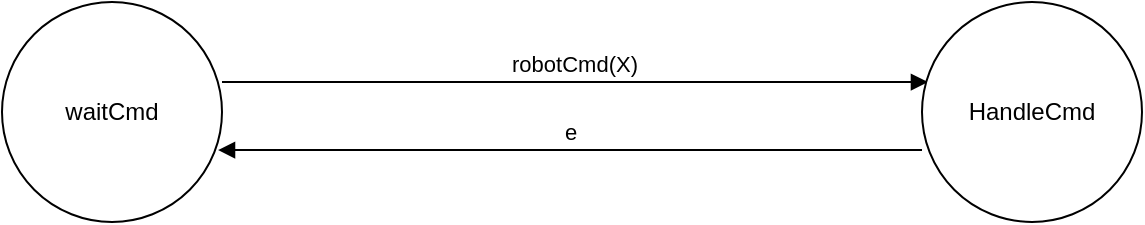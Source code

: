 <mxfile version="11.3.0" type="device" pages="1"><diagram id="IKSRVjYBjlCI-ISWIkSk" name="Page-1"><mxGraphModel dx="854" dy="504" grid="1" gridSize="10" guides="1" tooltips="1" connect="1" arrows="1" fold="1" page="1" pageScale="1" pageWidth="827" pageHeight="1169" math="0" shadow="0"><root><mxCell id="0"/><mxCell id="1" parent="0"/><mxCell id="gdaT4UBnmm5U6Vabwcvu-3" value="robotCmd(X)" style="html=1;verticalAlign=bottom;endArrow=block;entryX=0.027;entryY=0.417;entryDx=0;entryDy=0;entryPerimeter=0;" edge="1" parent="1"><mxGeometry width="80" relative="1" as="geometry"><mxPoint x="240.0" y="260" as="sourcePoint"/><mxPoint x="592.97" y="260.04" as="targetPoint"/></mxGeometry></mxCell><mxCell id="gdaT4UBnmm5U6Vabwcvu-4" value="e" style="html=1;verticalAlign=bottom;endArrow=block;entryX=0.982;entryY=0.673;entryDx=0;entryDy=0;entryPerimeter=0;exitX=0;exitY=0.673;exitDx=0;exitDy=0;exitPerimeter=0;" edge="1" parent="1" source="gdaT4UBnmm5U6Vabwcvu-7" target="gdaT4UBnmm5U6Vabwcvu-6"><mxGeometry width="80" relative="1" as="geometry"><mxPoint x="560" y="294" as="sourcePoint"/><mxPoint x="250" y="293" as="targetPoint"/></mxGeometry></mxCell><mxCell id="gdaT4UBnmm5U6Vabwcvu-6" value="waitCmd" style="ellipse;whiteSpace=wrap;html=1;" vertex="1" parent="1"><mxGeometry x="130" y="220" width="110" height="110" as="geometry"/></mxCell><mxCell id="gdaT4UBnmm5U6Vabwcvu-7" value="HandleCmd" style="ellipse;whiteSpace=wrap;html=1;" vertex="1" parent="1"><mxGeometry x="590" y="220" width="110" height="110" as="geometry"/></mxCell></root></mxGraphModel></diagram></mxfile>